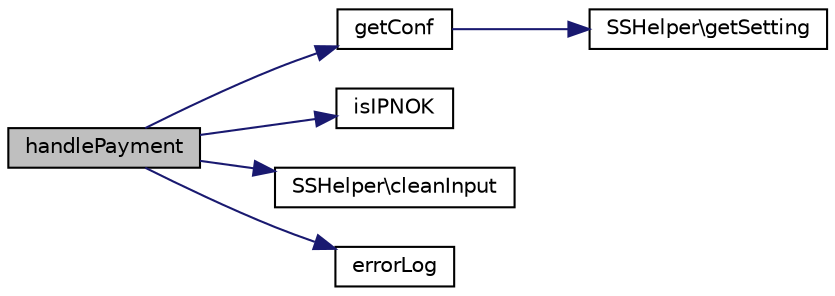 digraph "handlePayment"
{
  edge [fontname="Helvetica",fontsize="10",labelfontname="Helvetica",labelfontsize="10"];
  node [fontname="Helvetica",fontsize="10",shape=record];
  rankdir="LR";
  Node1 [label="handlePayment",height=0.2,width=0.4,color="black", fillcolor="grey75", style="filled", fontcolor="black"];
  Node1 -> Node2 [color="midnightblue",fontsize="10",style="solid",fontname="Helvetica"];
  Node2 [label="getConf",height=0.2,width=0.4,color="black", fillcolor="white", style="filled",URL="$class_s_s_pay_pal_controller.html#ab5019584a7fd1de86f069cbf20e5f06d",tooltip="Wichtige Konfigurationen. "];
  Node2 -> Node3 [color="midnightblue",fontsize="10",style="solid",fontname="Helvetica"];
  Node3 [label="SSHelper\\getSetting",height=0.2,width=0.4,color="black", fillcolor="white", style="filled",URL="$class_s_s_helper.html#a22ea98c9a7625ae25a20010920a5b2cb",tooltip="Shop-Betreiber Setting Value. "];
  Node1 -> Node4 [color="midnightblue",fontsize="10",style="solid",fontname="Helvetica"];
  Node4 [label="isIPNOK",height=0.2,width=0.4,color="black", fillcolor="white", style="filled",URL="$class_s_s_pay_pal_controller.html#a97e051d42c8bf718785b0d9ae8774dce",tooltip="Instant Payment Notification. "];
  Node1 -> Node5 [color="midnightblue",fontsize="10",style="solid",fontname="Helvetica"];
  Node5 [label="SSHelper\\cleanInput",height=0.2,width=0.4,color="black", fillcolor="white", style="filled",URL="$class_s_s_helper.html#ae24bd4f4c6c95b0fe5a30e68bbd04bd4",tooltip="User Input Values bereinigen. "];
  Node1 -> Node6 [color="midnightblue",fontsize="10",style="solid",fontname="Helvetica"];
  Node6 [label="errorLog",height=0.2,width=0.4,color="black", fillcolor="white", style="filled",URL="$class_s_s_pay_pal_controller.html#a0d74e81f01c601084bb23c92990b2ffd"];
}
